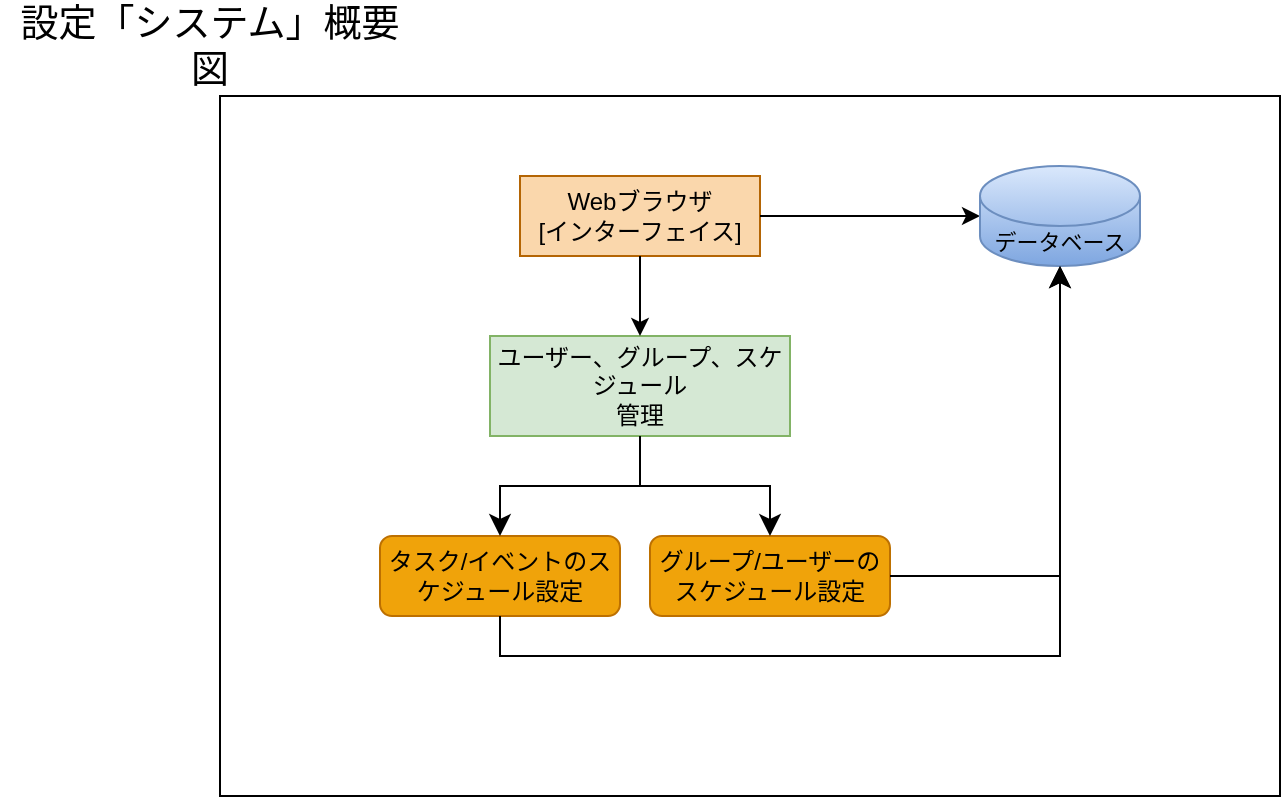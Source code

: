 <mxfile version="24.1.0" type="device">
  <diagram name="概要図" id="qPcCncVwvCqH0XRcG4Ns">
    <mxGraphModel dx="984" dy="649" grid="1" gridSize="10" guides="1" tooltips="1" connect="1" arrows="1" fold="1" page="1" pageScale="1" pageWidth="850" pageHeight="1100" math="0" shadow="0">
      <root>
        <mxCell id="0" />
        <mxCell id="1" parent="0" />
        <mxCell id="jnpWh6x9CTGSYw40SFA1-73" value="" style="rounded=0;whiteSpace=wrap;html=1;" parent="1" vertex="1">
          <mxGeometry x="110" y="40" width="530" height="350" as="geometry" />
        </mxCell>
        <mxCell id="jnpWh6x9CTGSYw40SFA1-1" value="Webブラウザ&lt;div&gt;[インターフェイス]&lt;/div&gt;" style="rounded=0;whiteSpace=wrap;html=1;fillColor=#fad7ac;strokeColor=#b46504;" parent="1" vertex="1">
          <mxGeometry x="260" y="80" width="120" height="40" as="geometry" />
        </mxCell>
        <mxCell id="jnpWh6x9CTGSYw40SFA1-2" value="ユーザー、グループ、スケジュール&lt;div&gt;管理&lt;br&gt;&lt;/div&gt;" style="rounded=0;whiteSpace=wrap;html=1;fillColor=#d5e8d4;strokeColor=#82b366;" parent="1" vertex="1">
          <mxGeometry x="245" y="160" width="150" height="50" as="geometry" />
        </mxCell>
        <mxCell id="jnpWh6x9CTGSYw40SFA1-8" value="" style="endArrow=classic;html=1;rounded=0;exitX=0.5;exitY=1;exitDx=0;exitDy=0;entryX=0.5;entryY=0;entryDx=0;entryDy=0;" parent="1" source="jnpWh6x9CTGSYw40SFA1-1" target="jnpWh6x9CTGSYw40SFA1-2" edge="1">
          <mxGeometry width="50" height="50" relative="1" as="geometry">
            <mxPoint x="330" y="200" as="sourcePoint" />
            <mxPoint x="310" y="160" as="targetPoint" />
          </mxGeometry>
        </mxCell>
        <mxCell id="jnpWh6x9CTGSYw40SFA1-15" value="" style="endArrow=classic;html=1;rounded=0;exitX=1;exitY=0.5;exitDx=0;exitDy=0;entryX=0;entryY=0.5;entryDx=0;entryDy=0;" parent="1" source="jnpWh6x9CTGSYw40SFA1-1" edge="1">
          <mxGeometry width="50" height="50" relative="1" as="geometry">
            <mxPoint x="380" y="180" as="sourcePoint" />
            <mxPoint x="490" y="100" as="targetPoint" />
          </mxGeometry>
        </mxCell>
        <mxCell id="jnpWh6x9CTGSYw40SFA1-22" value="グループ/ユーザーのスケジュール設定" style="rounded=1;whiteSpace=wrap;html=1;fillColor=#f0a30a;strokeColor=#BD7000;fontColor=#000000;" parent="1" vertex="1">
          <mxGeometry x="325" y="260" width="120" height="40" as="geometry" />
        </mxCell>
        <mxCell id="jnpWh6x9CTGSYw40SFA1-23" value="タスク/イベントのスケジュール設定" style="rounded=1;whiteSpace=wrap;html=1;fillColor=#f0a30a;strokeColor=#BD7000;fontColor=#000000;" parent="1" vertex="1">
          <mxGeometry x="190" y="260" width="120" height="40" as="geometry" />
        </mxCell>
        <mxCell id="jnpWh6x9CTGSYw40SFA1-71" value="設定「システム」概要図" style="text;html=1;align=center;verticalAlign=middle;whiteSpace=wrap;rounded=0;fontSize=19;" parent="1" vertex="1">
          <mxGeometry width="210" height="30" as="geometry" />
        </mxCell>
        <mxCell id="qX8ka0ETwF8BEMK1u5r_-3" value="&lt;font style=&quot;font-size: 11px;&quot;&gt;データベース&lt;/font&gt;" style="shape=cylinder3;whiteSpace=wrap;html=1;boundedLbl=1;backgroundOutline=1;size=15;fillColor=#dae8fc;strokeColor=#6c8ebf;gradientColor=#7ea6e0;" parent="1" vertex="1">
          <mxGeometry x="490" y="75" width="80" height="50" as="geometry" />
        </mxCell>
        <mxCell id="R4gjhyi0AcCUD63Kp9-k-3" value="" style="edgeStyle=elbowEdgeStyle;elbow=vertical;endArrow=classic;html=1;curved=0;rounded=0;endSize=8;startSize=8;exitX=0.5;exitY=1;exitDx=0;exitDy=0;entryX=0.5;entryY=0;entryDx=0;entryDy=0;" edge="1" parent="1" source="jnpWh6x9CTGSYw40SFA1-2" target="jnpWh6x9CTGSYw40SFA1-22">
          <mxGeometry width="50" height="50" relative="1" as="geometry">
            <mxPoint x="400" y="290" as="sourcePoint" />
            <mxPoint x="450" y="240" as="targetPoint" />
          </mxGeometry>
        </mxCell>
        <mxCell id="R4gjhyi0AcCUD63Kp9-k-4" value="" style="edgeStyle=elbowEdgeStyle;elbow=vertical;endArrow=classic;html=1;curved=0;rounded=0;endSize=8;startSize=8;entryX=0.5;entryY=0;entryDx=0;entryDy=0;" edge="1" parent="1" target="jnpWh6x9CTGSYw40SFA1-23">
          <mxGeometry width="50" height="50" relative="1" as="geometry">
            <mxPoint x="320" y="210" as="sourcePoint" />
            <mxPoint x="390" y="270" as="targetPoint" />
          </mxGeometry>
        </mxCell>
        <mxCell id="R4gjhyi0AcCUD63Kp9-k-5" value="" style="edgeStyle=segmentEdgeStyle;endArrow=classic;html=1;curved=0;rounded=0;endSize=8;startSize=8;exitX=1;exitY=0.5;exitDx=0;exitDy=0;entryX=0.5;entryY=1;entryDx=0;entryDy=0;entryPerimeter=0;" edge="1" parent="1" source="jnpWh6x9CTGSYw40SFA1-22" target="qX8ka0ETwF8BEMK1u5r_-3">
          <mxGeometry width="50" height="50" relative="1" as="geometry">
            <mxPoint x="400" y="290" as="sourcePoint" />
            <mxPoint x="520" y="130" as="targetPoint" />
          </mxGeometry>
        </mxCell>
        <mxCell id="R4gjhyi0AcCUD63Kp9-k-6" value="" style="edgeStyle=elbowEdgeStyle;elbow=vertical;endArrow=classic;html=1;curved=0;rounded=0;endSize=8;startSize=8;exitX=0.5;exitY=1;exitDx=0;exitDy=0;entryX=0.5;entryY=1;entryDx=0;entryDy=0;entryPerimeter=0;" edge="1" parent="1" source="jnpWh6x9CTGSYw40SFA1-23" target="qX8ka0ETwF8BEMK1u5r_-3">
          <mxGeometry width="50" height="50" relative="1" as="geometry">
            <mxPoint x="250" y="285" as="sourcePoint" />
            <mxPoint x="520" y="125" as="targetPoint" />
            <Array as="points">
              <mxPoint x="390" y="320" />
            </Array>
          </mxGeometry>
        </mxCell>
      </root>
    </mxGraphModel>
  </diagram>
</mxfile>
